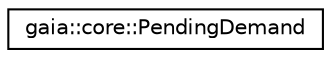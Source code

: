 digraph G
{
  edge [fontname="Helvetica",fontsize="10",labelfontname="Helvetica",labelfontsize="10"];
  node [fontname="Helvetica",fontsize="10",shape=record];
  rankdir=LR;
  Node1 [label="gaia::core::PendingDemand",height=0.2,width=0.4,color="black", fillcolor="white", style="filled",URL="$db/dc8/classgaia_1_1core_1_1_pending_demand.html",tooltip="A description of an Demand and target action to perform with it."];
}
